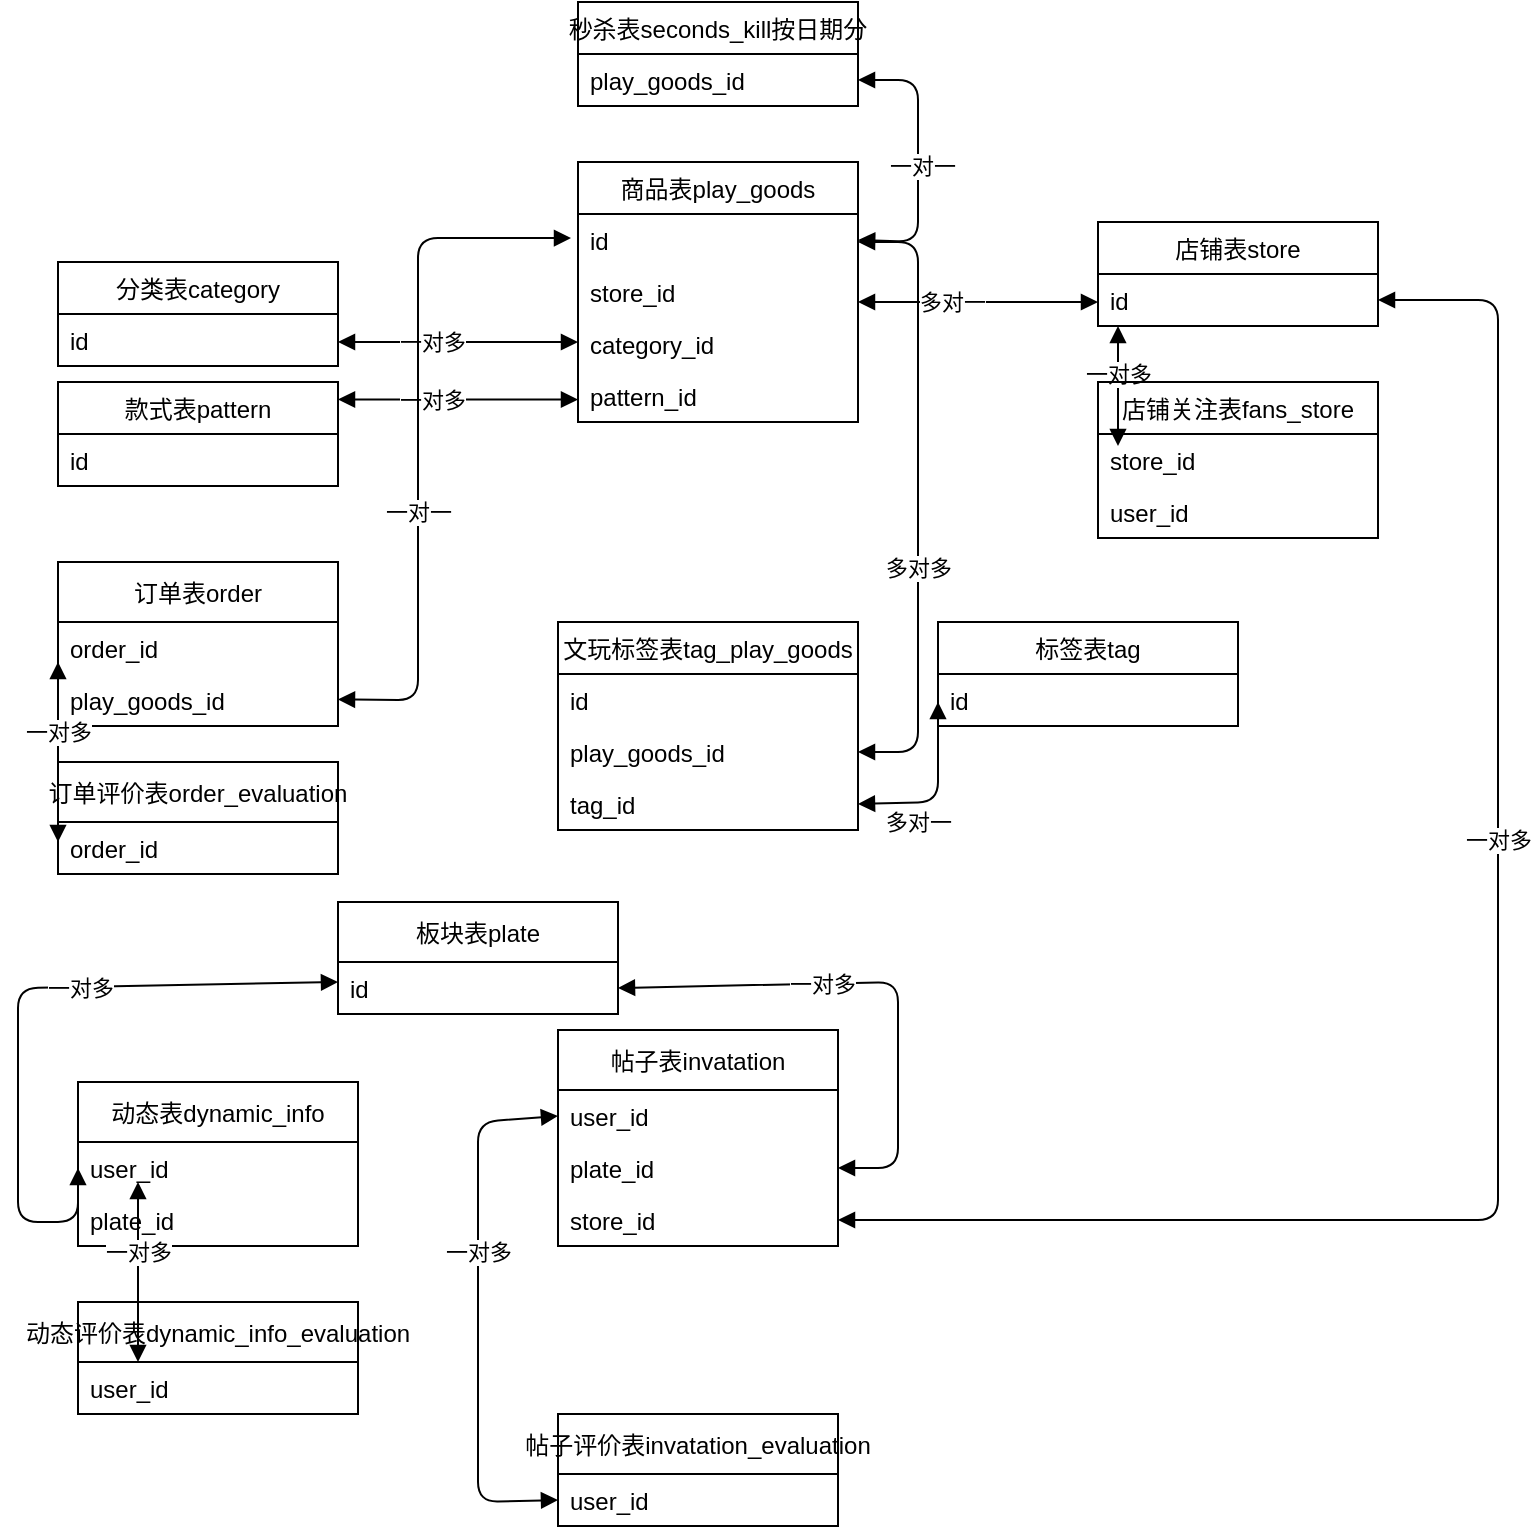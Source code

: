 <mxfile version="13.5.4" type="github"><diagram id="hPTTSsnodHCn2AmJECjU" name="Page-1"><mxGraphModel dx="1446" dy="730" grid="1" gridSize="10" guides="1" tooltips="1" connect="1" arrows="1" fold="1" page="1" pageScale="1" pageWidth="827" pageHeight="1169" math="0" shadow="0"><root><mxCell id="0"/><mxCell id="1" parent="0"/><mxCell id="57iDmKprCQjVH-O4jEp_-1" value="商品表play_goods" style="swimlane;fontStyle=0;childLayout=stackLayout;horizontal=1;startSize=26;fillColor=none;horizontalStack=0;resizeParent=1;resizeParentMax=0;resizeLast=0;collapsible=1;marginBottom=0;" vertex="1" parent="1"><mxGeometry x="290" y="260" width="140" height="130" as="geometry"><mxRectangle x="110" y="250" width="90" height="26" as="alternateBounds"/></mxGeometry></mxCell><mxCell id="57iDmKprCQjVH-O4jEp_-2" value="id" style="text;strokeColor=none;fillColor=none;align=left;verticalAlign=top;spacingLeft=4;spacingRight=4;overflow=hidden;rotatable=0;points=[[0,0.5],[1,0.5]];portConstraint=eastwest;" vertex="1" parent="57iDmKprCQjVH-O4jEp_-1"><mxGeometry y="26" width="140" height="26" as="geometry"/></mxCell><mxCell id="57iDmKprCQjVH-O4jEp_-3" value="store_id" style="text;strokeColor=none;fillColor=none;align=left;verticalAlign=top;spacingLeft=4;spacingRight=4;overflow=hidden;rotatable=0;points=[[0,0.5],[1,0.5]];portConstraint=eastwest;" vertex="1" parent="57iDmKprCQjVH-O4jEp_-1"><mxGeometry y="52" width="140" height="26" as="geometry"/></mxCell><mxCell id="57iDmKprCQjVH-O4jEp_-4" value="category_id" style="text;strokeColor=none;fillColor=none;align=left;verticalAlign=top;spacingLeft=4;spacingRight=4;overflow=hidden;rotatable=0;points=[[0,0.5],[1,0.5]];portConstraint=eastwest;" vertex="1" parent="57iDmKprCQjVH-O4jEp_-1"><mxGeometry y="78" width="140" height="26" as="geometry"/></mxCell><mxCell id="57iDmKprCQjVH-O4jEp_-5" value="pattern_id" style="text;strokeColor=none;fillColor=none;align=left;verticalAlign=top;spacingLeft=4;spacingRight=4;overflow=hidden;rotatable=0;points=[[0,0.5],[1,0.5]];portConstraint=eastwest;" vertex="1" parent="57iDmKprCQjVH-O4jEp_-1"><mxGeometry y="104" width="140" height="26" as="geometry"/></mxCell><mxCell id="57iDmKprCQjVH-O4jEp_-6" value="分类表category" style="swimlane;fontStyle=0;childLayout=stackLayout;horizontal=1;startSize=26;fillColor=none;horizontalStack=0;resizeParent=1;resizeParentMax=0;resizeLast=0;collapsible=1;marginBottom=0;" vertex="1" parent="1"><mxGeometry x="30" y="310" width="140" height="52" as="geometry"><mxRectangle x="30" y="310" width="90" height="26" as="alternateBounds"/></mxGeometry></mxCell><mxCell id="57iDmKprCQjVH-O4jEp_-7" value="id" style="text;strokeColor=none;fillColor=none;align=left;verticalAlign=top;spacingLeft=4;spacingRight=4;overflow=hidden;rotatable=0;points=[[0,0.5],[1,0.5]];portConstraint=eastwest;" vertex="1" parent="57iDmKprCQjVH-O4jEp_-6"><mxGeometry y="26" width="140" height="26" as="geometry"/></mxCell><mxCell id="57iDmKprCQjVH-O4jEp_-8" value="" style="endArrow=block;startArrow=block;endFill=1;startFill=1;html=1;" edge="1" parent="1"><mxGeometry width="160" relative="1" as="geometry"><mxPoint x="170" y="350" as="sourcePoint"/><mxPoint x="290" y="350" as="targetPoint"/></mxGeometry></mxCell><mxCell id="57iDmKprCQjVH-O4jEp_-9" value="一对多" style="edgeLabel;html=1;align=center;verticalAlign=middle;resizable=0;points=[];" vertex="1" connectable="0" parent="57iDmKprCQjVH-O4jEp_-8"><mxGeometry x="-0.225" relative="1" as="geometry"><mxPoint as="offset"/></mxGeometry></mxCell><mxCell id="57iDmKprCQjVH-O4jEp_-10" value="" style="endArrow=block;startArrow=block;endFill=1;startFill=1;html=1;" edge="1" parent="1"><mxGeometry width="160" relative="1" as="geometry"><mxPoint x="430" y="330" as="sourcePoint"/><mxPoint x="550" y="330" as="targetPoint"/></mxGeometry></mxCell><mxCell id="57iDmKprCQjVH-O4jEp_-11" value="多对一" style="edgeLabel;html=1;align=center;verticalAlign=middle;resizable=0;points=[];" vertex="1" connectable="0" parent="57iDmKprCQjVH-O4jEp_-10"><mxGeometry x="-0.225" relative="1" as="geometry"><mxPoint as="offset"/></mxGeometry></mxCell><mxCell id="57iDmKprCQjVH-O4jEp_-12" value="" style="endArrow=block;startArrow=block;endFill=1;startFill=1;html=1;" edge="1" parent="1"><mxGeometry width="160" relative="1" as="geometry"><mxPoint x="560" y="342" as="sourcePoint"/><mxPoint x="560" y="402" as="targetPoint"/></mxGeometry></mxCell><mxCell id="57iDmKprCQjVH-O4jEp_-13" value="一对多" style="edgeLabel;html=1;align=center;verticalAlign=middle;resizable=0;points=[];" vertex="1" connectable="0" parent="57iDmKprCQjVH-O4jEp_-12"><mxGeometry x="-0.225" relative="1" as="geometry"><mxPoint as="offset"/></mxGeometry></mxCell><mxCell id="57iDmKprCQjVH-O4jEp_-14" value="" style="endArrow=block;startArrow=block;endFill=1;startFill=1;html=1;" edge="1" parent="1"><mxGeometry width="160" relative="1" as="geometry"><mxPoint x="170" y="378.75" as="sourcePoint"/><mxPoint x="290" y="378.75" as="targetPoint"/></mxGeometry></mxCell><mxCell id="57iDmKprCQjVH-O4jEp_-15" value="一对多" style="edgeLabel;html=1;align=center;verticalAlign=middle;resizable=0;points=[];" vertex="1" connectable="0" parent="57iDmKprCQjVH-O4jEp_-14"><mxGeometry x="-0.225" relative="1" as="geometry"><mxPoint as="offset"/></mxGeometry></mxCell><mxCell id="57iDmKprCQjVH-O4jEp_-16" value="款式表pattern" style="swimlane;fontStyle=0;childLayout=stackLayout;horizontal=1;startSize=26;fillColor=none;horizontalStack=0;resizeParent=1;resizeParentMax=0;resizeLast=0;collapsible=1;marginBottom=0;" vertex="1" parent="1"><mxGeometry x="30" y="370" width="140" height="52" as="geometry"><mxRectangle x="30" y="310" width="90" height="26" as="alternateBounds"/></mxGeometry></mxCell><mxCell id="57iDmKprCQjVH-O4jEp_-17" value="id" style="text;strokeColor=none;fillColor=none;align=left;verticalAlign=top;spacingLeft=4;spacingRight=4;overflow=hidden;rotatable=0;points=[[0,0.5],[1,0.5]];portConstraint=eastwest;" vertex="1" parent="57iDmKprCQjVH-O4jEp_-16"><mxGeometry y="26" width="140" height="26" as="geometry"/></mxCell><mxCell id="57iDmKprCQjVH-O4jEp_-18" value="文玩标签表tag_play_goods" style="swimlane;fontStyle=0;childLayout=stackLayout;horizontal=1;startSize=26;fillColor=none;horizontalStack=0;resizeParent=1;resizeParentMax=0;resizeLast=0;collapsible=1;marginBottom=0;" vertex="1" parent="1"><mxGeometry x="280" y="490" width="150" height="104" as="geometry"><mxRectangle x="30" y="310" width="90" height="26" as="alternateBounds"/></mxGeometry></mxCell><mxCell id="57iDmKprCQjVH-O4jEp_-19" value="" style="endArrow=block;startArrow=block;endFill=1;startFill=1;html=1;exitX=1;exitY=0.5;exitDx=0;exitDy=0;" edge="1" parent="57iDmKprCQjVH-O4jEp_-18" source="57iDmKprCQjVH-O4jEp_-24"><mxGeometry width="160" relative="1" as="geometry"><mxPoint x="50" y="38.75" as="sourcePoint"/><mxPoint x="150" y="-190" as="targetPoint"/><Array as="points"><mxPoint x="180" y="65"/><mxPoint x="180" y="-190"/></Array></mxGeometry></mxCell><mxCell id="57iDmKprCQjVH-O4jEp_-20" value="多对多" style="edgeLabel;html=1;align=center;verticalAlign=middle;resizable=0;points=[];" vertex="1" connectable="0" parent="57iDmKprCQjVH-O4jEp_-19"><mxGeometry x="-0.225" relative="1" as="geometry"><mxPoint as="offset"/></mxGeometry></mxCell><mxCell id="57iDmKprCQjVH-O4jEp_-21" value="" style="endArrow=block;startArrow=block;endFill=1;startFill=1;html=1;entryX=-0.025;entryY=0.462;entryDx=0;entryDy=0;entryPerimeter=0;" edge="1" parent="57iDmKprCQjVH-O4jEp_-18" target="57iDmKprCQjVH-O4jEp_-2"><mxGeometry width="160" relative="1" as="geometry"><mxPoint x="-110" y="38.75" as="sourcePoint"/><mxPoint x="-70" y="-190" as="targetPoint"/><Array as="points"><mxPoint x="-70" y="39"/><mxPoint x="-70" y="-192"/></Array></mxGeometry></mxCell><mxCell id="57iDmKprCQjVH-O4jEp_-22" value="一对一" style="edgeLabel;html=1;align=center;verticalAlign=middle;resizable=0;points=[];" vertex="1" connectable="0" parent="57iDmKprCQjVH-O4jEp_-21"><mxGeometry x="-0.225" relative="1" as="geometry"><mxPoint as="offset"/></mxGeometry></mxCell><mxCell id="57iDmKprCQjVH-O4jEp_-23" value="id" style="text;strokeColor=none;fillColor=none;align=left;verticalAlign=top;spacingLeft=4;spacingRight=4;overflow=hidden;rotatable=0;points=[[0,0.5],[1,0.5]];portConstraint=eastwest;" vertex="1" parent="57iDmKprCQjVH-O4jEp_-18"><mxGeometry y="26" width="150" height="26" as="geometry"/></mxCell><mxCell id="57iDmKprCQjVH-O4jEp_-24" value="play_goods_id" style="text;strokeColor=none;fillColor=none;align=left;verticalAlign=top;spacingLeft=4;spacingRight=4;overflow=hidden;rotatable=0;points=[[0,0.5],[1,0.5]];portConstraint=eastwest;" vertex="1" parent="57iDmKprCQjVH-O4jEp_-18"><mxGeometry y="52" width="150" height="26" as="geometry"/></mxCell><mxCell id="57iDmKprCQjVH-O4jEp_-25" value="tag_id" style="text;strokeColor=none;fillColor=none;align=left;verticalAlign=top;spacingLeft=4;spacingRight=4;overflow=hidden;rotatable=0;points=[[0,0.5],[1,0.5]];portConstraint=eastwest;" vertex="1" parent="57iDmKprCQjVH-O4jEp_-18"><mxGeometry y="78" width="150" height="26" as="geometry"/></mxCell><mxCell id="57iDmKprCQjVH-O4jEp_-26" value="标签表tag" style="swimlane;fontStyle=0;childLayout=stackLayout;horizontal=1;startSize=26;fillColor=none;horizontalStack=0;resizeParent=1;resizeParentMax=0;resizeLast=0;collapsible=1;marginBottom=0;" vertex="1" parent="1"><mxGeometry x="470" y="490" width="150" height="52" as="geometry"><mxRectangle x="30" y="310" width="90" height="26" as="alternateBounds"/></mxGeometry></mxCell><mxCell id="57iDmKprCQjVH-O4jEp_-27" value="id" style="text;strokeColor=none;fillColor=none;align=left;verticalAlign=top;spacingLeft=4;spacingRight=4;overflow=hidden;rotatable=0;points=[[0,0.5],[1,0.5]];portConstraint=eastwest;" vertex="1" parent="57iDmKprCQjVH-O4jEp_-26"><mxGeometry y="26" width="150" height="26" as="geometry"/></mxCell><mxCell id="57iDmKprCQjVH-O4jEp_-28" value="" style="endArrow=block;startArrow=block;endFill=1;startFill=1;html=1;exitX=1;exitY=0.5;exitDx=0;exitDy=0;" edge="1" parent="57iDmKprCQjVH-O4jEp_-26" source="57iDmKprCQjVH-O4jEp_-25"><mxGeometry width="160" relative="1" as="geometry"><mxPoint x="-20" y="90" as="sourcePoint"/><mxPoint y="40" as="targetPoint"/><Array as="points"><mxPoint y="90"/></Array></mxGeometry></mxCell><mxCell id="57iDmKprCQjVH-O4jEp_-29" value="多对一" style="edgeLabel;html=1;align=center;verticalAlign=middle;resizable=0;points=[];" vertex="1" connectable="0" parent="57iDmKprCQjVH-O4jEp_-28"><mxGeometry x="-0.225" relative="1" as="geometry"><mxPoint x="-4.99" y="9.87" as="offset"/></mxGeometry></mxCell><mxCell id="57iDmKprCQjVH-O4jEp_-30" value="店铺表store" style="swimlane;fontStyle=0;childLayout=stackLayout;horizontal=1;startSize=26;fillColor=none;horizontalStack=0;resizeParent=1;resizeParentMax=0;resizeLast=0;collapsible=1;marginBottom=0;" vertex="1" parent="1"><mxGeometry x="550" y="290" width="140" height="52" as="geometry"><mxRectangle x="414" y="250" width="90" height="110" as="alternateBounds"/></mxGeometry></mxCell><mxCell id="57iDmKprCQjVH-O4jEp_-31" value="id" style="text;strokeColor=none;fillColor=none;align=left;verticalAlign=top;spacingLeft=4;spacingRight=4;overflow=hidden;rotatable=0;points=[[0,0.5],[1,0.5]];portConstraint=eastwest;" vertex="1" parent="57iDmKprCQjVH-O4jEp_-30"><mxGeometry y="26" width="140" height="26" as="geometry"/></mxCell><mxCell id="57iDmKprCQjVH-O4jEp_-32" value="店铺关注表fans_store" style="swimlane;fontStyle=0;childLayout=stackLayout;horizontal=1;startSize=26;fillColor=none;horizontalStack=0;resizeParent=1;resizeParentMax=0;resizeLast=0;collapsible=1;marginBottom=0;" vertex="1" parent="1"><mxGeometry x="550" y="370" width="140" height="78" as="geometry"><mxRectangle x="110" y="440" width="90" height="26" as="alternateBounds"/></mxGeometry></mxCell><mxCell id="57iDmKprCQjVH-O4jEp_-33" value="store_id" style="text;strokeColor=none;fillColor=none;align=left;verticalAlign=top;spacingLeft=4;spacingRight=4;overflow=hidden;rotatable=0;points=[[0,0.5],[1,0.5]];portConstraint=eastwest;" vertex="1" parent="57iDmKprCQjVH-O4jEp_-32"><mxGeometry y="26" width="140" height="26" as="geometry"/></mxCell><mxCell id="57iDmKprCQjVH-O4jEp_-34" value="user_id" style="text;strokeColor=none;fillColor=none;align=left;verticalAlign=top;spacingLeft=4;spacingRight=4;overflow=hidden;rotatable=0;points=[[0,0.5],[1,0.5]];portConstraint=eastwest;" vertex="1" parent="57iDmKprCQjVH-O4jEp_-32"><mxGeometry y="52" width="140" height="26" as="geometry"/></mxCell><mxCell id="57iDmKprCQjVH-O4jEp_-37" value="" style="endArrow=block;startArrow=block;endFill=1;startFill=1;html=1;exitX=1;exitY=0.5;exitDx=0;exitDy=0;entryX=1;entryY=0.5;entryDx=0;entryDy=0;" edge="1" parent="1" source="57iDmKprCQjVH-O4jEp_-2" target="57iDmKprCQjVH-O4jEp_-36"><mxGeometry width="160" relative="1" as="geometry"><mxPoint x="450" y="395" as="sourcePoint"/><mxPoint x="450" y="140" as="targetPoint"/><Array as="points"><mxPoint x="460" y="300"/><mxPoint x="460" y="219"/></Array></mxGeometry></mxCell><mxCell id="57iDmKprCQjVH-O4jEp_-38" value="一对一" style="edgeLabel;html=1;align=center;verticalAlign=middle;resizable=0;points=[];" vertex="1" connectable="0" parent="57iDmKprCQjVH-O4jEp_-37"><mxGeometry x="-0.035" y="-2" relative="1" as="geometry"><mxPoint as="offset"/></mxGeometry></mxCell><mxCell id="57iDmKprCQjVH-O4jEp_-39" value="订单表order" style="swimlane;fontStyle=0;childLayout=stackLayout;horizontal=1;startSize=30;fillColor=none;horizontalStack=0;resizeParent=1;resizeParentMax=0;resizeLast=0;collapsible=1;marginBottom=0;" vertex="1" parent="1"><mxGeometry x="30" y="460" width="140" height="82" as="geometry"><mxRectangle x="30" y="310" width="90" height="26" as="alternateBounds"/></mxGeometry></mxCell><mxCell id="57iDmKprCQjVH-O4jEp_-40" value="order_id" style="text;strokeColor=none;fillColor=none;align=left;verticalAlign=top;spacingLeft=4;spacingRight=4;overflow=hidden;rotatable=0;points=[[0,0.5],[1,0.5]];portConstraint=eastwest;" vertex="1" parent="57iDmKprCQjVH-O4jEp_-39"><mxGeometry y="30" width="140" height="26" as="geometry"/></mxCell><mxCell id="57iDmKprCQjVH-O4jEp_-41" value="" style="endArrow=block;startArrow=block;endFill=1;startFill=1;html=1;entryX=0;entryY=0.385;entryDx=0;entryDy=0;entryPerimeter=0;" edge="1" parent="57iDmKprCQjVH-O4jEp_-39" target="57iDmKprCQjVH-O4jEp_-45"><mxGeometry width="160" relative="1" as="geometry"><mxPoint y="50" as="sourcePoint"/><mxPoint x="-120" y="50" as="targetPoint"/></mxGeometry></mxCell><mxCell id="57iDmKprCQjVH-O4jEp_-42" value="一对多" style="edgeLabel;html=1;align=center;verticalAlign=middle;resizable=0;points=[];" vertex="1" connectable="0" parent="57iDmKprCQjVH-O4jEp_-41"><mxGeometry x="-0.225" relative="1" as="geometry"><mxPoint as="offset"/></mxGeometry></mxCell><mxCell id="57iDmKprCQjVH-O4jEp_-43" value="play_goods_id" style="text;strokeColor=none;fillColor=none;align=left;verticalAlign=top;spacingLeft=4;spacingRight=4;overflow=hidden;rotatable=0;points=[[0,0.5],[1,0.5]];portConstraint=eastwest;" vertex="1" parent="57iDmKprCQjVH-O4jEp_-39"><mxGeometry y="56" width="140" height="26" as="geometry"/></mxCell><mxCell id="57iDmKprCQjVH-O4jEp_-44" value="订单评价表order_evaluation" style="swimlane;fontStyle=0;childLayout=stackLayout;horizontal=1;startSize=30;fillColor=none;horizontalStack=0;resizeParent=1;resizeParentMax=0;resizeLast=0;collapsible=1;marginBottom=0;" vertex="1" parent="1"><mxGeometry x="30" y="560" width="140" height="56" as="geometry"><mxRectangle x="30" y="310" width="90" height="26" as="alternateBounds"/></mxGeometry></mxCell><mxCell id="57iDmKprCQjVH-O4jEp_-45" value="order_id" style="text;strokeColor=none;fillColor=none;align=left;verticalAlign=top;spacingLeft=4;spacingRight=4;overflow=hidden;rotatable=0;points=[[0,0.5],[1,0.5]];portConstraint=eastwest;" vertex="1" parent="57iDmKprCQjVH-O4jEp_-44"><mxGeometry y="30" width="140" height="26" as="geometry"/></mxCell><mxCell id="57iDmKprCQjVH-O4jEp_-46" value="动态评价表dynamic_info_evaluation" style="swimlane;fontStyle=0;childLayout=stackLayout;horizontal=1;startSize=30;fillColor=none;horizontalStack=0;resizeParent=1;resizeParentMax=0;resizeLast=0;collapsible=1;marginBottom=0;" vertex="1" parent="1"><mxGeometry x="40" y="830" width="140" height="56" as="geometry"><mxRectangle x="30" y="310" width="90" height="26" as="alternateBounds"/></mxGeometry></mxCell><mxCell id="57iDmKprCQjVH-O4jEp_-47" value="user_id" style="text;strokeColor=none;fillColor=none;align=left;verticalAlign=top;spacingLeft=4;spacingRight=4;overflow=hidden;rotatable=0;points=[[0,0.5],[1,0.5]];portConstraint=eastwest;" vertex="1" parent="57iDmKprCQjVH-O4jEp_-46"><mxGeometry y="30" width="140" height="26" as="geometry"/></mxCell><mxCell id="57iDmKprCQjVH-O4jEp_-49" value="动态表dynamic_info" style="swimlane;fontStyle=0;childLayout=stackLayout;horizontal=1;startSize=30;fillColor=none;horizontalStack=0;resizeParent=1;resizeParentMax=0;resizeLast=0;collapsible=1;marginBottom=0;" vertex="1" parent="1"><mxGeometry x="40" y="720" width="140" height="82" as="geometry"><mxRectangle x="30" y="310" width="90" height="26" as="alternateBounds"/></mxGeometry></mxCell><mxCell id="57iDmKprCQjVH-O4jEp_-50" value="user_id" style="text;strokeColor=none;fillColor=none;align=left;verticalAlign=top;spacingLeft=4;spacingRight=4;overflow=hidden;rotatable=0;points=[[0,0.5],[1,0.5]];portConstraint=eastwest;" vertex="1" parent="57iDmKprCQjVH-O4jEp_-49"><mxGeometry y="30" width="140" height="26" as="geometry"/></mxCell><mxCell id="57iDmKprCQjVH-O4jEp_-51" value="plate_id" style="text;strokeColor=none;fillColor=none;align=left;verticalAlign=top;spacingLeft=4;spacingRight=4;overflow=hidden;rotatable=0;points=[[0,0.5],[1,0.5]];portConstraint=eastwest;" vertex="1" parent="57iDmKprCQjVH-O4jEp_-49"><mxGeometry y="56" width="140" height="26" as="geometry"/></mxCell><mxCell id="57iDmKprCQjVH-O4jEp_-52" value="" style="endArrow=block;startArrow=block;endFill=1;startFill=1;html=1;entryX=0;entryY=0.385;entryDx=0;entryDy=0;entryPerimeter=0;" edge="1" parent="57iDmKprCQjVH-O4jEp_-49"><mxGeometry width="160" relative="1" as="geometry"><mxPoint x="30" y="50" as="sourcePoint"/><mxPoint x="30" y="140.01" as="targetPoint"/></mxGeometry></mxCell><mxCell id="57iDmKprCQjVH-O4jEp_-53" value="一对多" style="edgeLabel;html=1;align=center;verticalAlign=middle;resizable=0;points=[];" vertex="1" connectable="0" parent="57iDmKprCQjVH-O4jEp_-52"><mxGeometry x="-0.225" relative="1" as="geometry"><mxPoint as="offset"/></mxGeometry></mxCell><mxCell id="57iDmKprCQjVH-O4jEp_-56" value="帖子表invatation" style="swimlane;fontStyle=0;childLayout=stackLayout;horizontal=1;startSize=30;fillColor=none;horizontalStack=0;resizeParent=1;resizeParentMax=0;resizeLast=0;collapsible=1;marginBottom=0;" vertex="1" parent="1"><mxGeometry x="280" y="694" width="140" height="108" as="geometry"><mxRectangle x="30" y="310" width="90" height="26" as="alternateBounds"/></mxGeometry></mxCell><mxCell id="57iDmKprCQjVH-O4jEp_-57" value="user_id" style="text;strokeColor=none;fillColor=none;align=left;verticalAlign=top;spacingLeft=4;spacingRight=4;overflow=hidden;rotatable=0;points=[[0,0.5],[1,0.5]];portConstraint=eastwest;" vertex="1" parent="57iDmKprCQjVH-O4jEp_-56"><mxGeometry y="30" width="140" height="26" as="geometry"/></mxCell><mxCell id="57iDmKprCQjVH-O4jEp_-58" value="plate_id" style="text;strokeColor=none;fillColor=none;align=left;verticalAlign=top;spacingLeft=4;spacingRight=4;overflow=hidden;rotatable=0;points=[[0,0.5],[1,0.5]];portConstraint=eastwest;" vertex="1" parent="57iDmKprCQjVH-O4jEp_-56"><mxGeometry y="56" width="140" height="26" as="geometry"/></mxCell><mxCell id="57iDmKprCQjVH-O4jEp_-61" value="store_id" style="text;strokeColor=none;fillColor=none;align=left;verticalAlign=top;spacingLeft=4;spacingRight=4;overflow=hidden;rotatable=0;points=[[0,0.5],[1,0.5]];portConstraint=eastwest;" vertex="1" parent="57iDmKprCQjVH-O4jEp_-56"><mxGeometry y="82" width="140" height="26" as="geometry"/></mxCell><mxCell id="57iDmKprCQjVH-O4jEp_-54" value="帖子评价表invatation_evaluation" style="swimlane;fontStyle=0;childLayout=stackLayout;horizontal=1;startSize=30;fillColor=none;horizontalStack=0;resizeParent=1;resizeParentMax=0;resizeLast=0;collapsible=1;marginBottom=0;" vertex="1" parent="1"><mxGeometry x="280" y="886" width="140" height="56" as="geometry"><mxRectangle x="30" y="310" width="90" height="26" as="alternateBounds"/></mxGeometry></mxCell><mxCell id="57iDmKprCQjVH-O4jEp_-55" value="user_id" style="text;strokeColor=none;fillColor=none;align=left;verticalAlign=top;spacingLeft=4;spacingRight=4;overflow=hidden;rotatable=0;points=[[0,0.5],[1,0.5]];portConstraint=eastwest;" vertex="1" parent="57iDmKprCQjVH-O4jEp_-54"><mxGeometry y="30" width="140" height="26" as="geometry"/></mxCell><mxCell id="57iDmKprCQjVH-O4jEp_-59" value="" style="endArrow=block;startArrow=block;endFill=1;startFill=1;html=1;entryX=0;entryY=0.5;entryDx=0;entryDy=0;exitX=0;exitY=0.5;exitDx=0;exitDy=0;" edge="1" parent="1" source="57iDmKprCQjVH-O4jEp_-57" target="57iDmKprCQjVH-O4jEp_-55"><mxGeometry width="160" relative="1" as="geometry"><mxPoint x="240" y="740" as="sourcePoint"/><mxPoint x="240" y="836.01" as="targetPoint"/><Array as="points"><mxPoint x="240" y="740"/><mxPoint x="240" y="930"/></Array></mxGeometry></mxCell><mxCell id="57iDmKprCQjVH-O4jEp_-60" value="一对多" style="edgeLabel;html=1;align=center;verticalAlign=middle;resizable=0;points=[];" vertex="1" connectable="0" parent="57iDmKprCQjVH-O4jEp_-59"><mxGeometry x="-0.225" relative="1" as="geometry"><mxPoint as="offset"/></mxGeometry></mxCell><mxCell id="57iDmKprCQjVH-O4jEp_-64" value="" style="endArrow=block;startArrow=block;endFill=1;startFill=1;html=1;entryX=1;entryY=0.5;entryDx=0;entryDy=0;exitX=1;exitY=0.5;exitDx=0;exitDy=0;" edge="1" parent="1" source="57iDmKprCQjVH-O4jEp_-31" target="57iDmKprCQjVH-O4jEp_-61"><mxGeometry width="160" relative="1" as="geometry"><mxPoint x="680" y="651.5" as="sourcePoint"/><mxPoint x="680" y="843.5" as="targetPoint"/><Array as="points"><mxPoint x="750" y="329"/><mxPoint x="750" y="789"/></Array></mxGeometry></mxCell><mxCell id="57iDmKprCQjVH-O4jEp_-65" value="一对多" style="edgeLabel;html=1;align=center;verticalAlign=middle;resizable=0;points=[];" vertex="1" connectable="0" parent="57iDmKprCQjVH-O4jEp_-64"><mxGeometry x="-0.225" relative="1" as="geometry"><mxPoint as="offset"/></mxGeometry></mxCell><mxCell id="57iDmKprCQjVH-O4jEp_-66" value="板块表plate" style="swimlane;fontStyle=0;childLayout=stackLayout;horizontal=1;startSize=30;fillColor=none;horizontalStack=0;resizeParent=1;resizeParentMax=0;resizeLast=0;collapsible=1;marginBottom=0;" vertex="1" parent="1"><mxGeometry x="170" y="630" width="140" height="56" as="geometry"><mxRectangle x="30" y="310" width="90" height="26" as="alternateBounds"/></mxGeometry></mxCell><mxCell id="57iDmKprCQjVH-O4jEp_-67" value="id" style="text;strokeColor=none;fillColor=none;align=left;verticalAlign=top;spacingLeft=4;spacingRight=4;overflow=hidden;rotatable=0;points=[[0,0.5],[1,0.5]];portConstraint=eastwest;" vertex="1" parent="57iDmKprCQjVH-O4jEp_-66"><mxGeometry y="30" width="140" height="26" as="geometry"/></mxCell><mxCell id="57iDmKprCQjVH-O4jEp_-68" value="" style="endArrow=block;startArrow=block;endFill=1;startFill=1;html=1;entryX=1;entryY=0.5;entryDx=0;entryDy=0;exitX=1;exitY=0.5;exitDx=0;exitDy=0;" edge="1" parent="1" source="57iDmKprCQjVH-O4jEp_-67" target="57iDmKprCQjVH-O4jEp_-58"><mxGeometry width="160" relative="1" as="geometry"><mxPoint x="440" y="670" as="sourcePoint"/><mxPoint x="440" y="760.01" as="targetPoint"/><Array as="points"><mxPoint x="450" y="670"/><mxPoint x="450" y="763"/></Array></mxGeometry></mxCell><mxCell id="57iDmKprCQjVH-O4jEp_-69" value="一对多" style="edgeLabel;html=1;align=center;verticalAlign=middle;resizable=0;points=[];" vertex="1" connectable="0" parent="57iDmKprCQjVH-O4jEp_-68"><mxGeometry x="-0.225" relative="1" as="geometry"><mxPoint as="offset"/></mxGeometry></mxCell><mxCell id="57iDmKprCQjVH-O4jEp_-72" value="" style="endArrow=block;startArrow=block;endFill=1;startFill=1;html=1;entryX=0;entryY=0.5;entryDx=0;entryDy=0;exitX=0;exitY=0.5;exitDx=0;exitDy=0;" edge="1" parent="1" target="57iDmKprCQjVH-O4jEp_-50"><mxGeometry width="160" relative="1" as="geometry"><mxPoint x="170" y="670" as="sourcePoint"/><mxPoint x="170" y="862" as="targetPoint"/><Array as="points"><mxPoint x="10" y="673"/><mxPoint x="10" y="790"/><mxPoint x="40" y="790"/></Array></mxGeometry></mxCell><mxCell id="57iDmKprCQjVH-O4jEp_-73" value="一对多" style="edgeLabel;html=1;align=center;verticalAlign=middle;resizable=0;points=[];" vertex="1" connectable="0" parent="57iDmKprCQjVH-O4jEp_-72"><mxGeometry x="-0.225" relative="1" as="geometry"><mxPoint as="offset"/></mxGeometry></mxCell><mxCell id="57iDmKprCQjVH-O4jEp_-35" value="秒杀表seconds_kill按日期分" style="swimlane;fontStyle=0;childLayout=stackLayout;horizontal=1;startSize=26;fillColor=none;horizontalStack=0;resizeParent=1;resizeParentMax=0;resizeLast=0;collapsible=1;marginBottom=0;" vertex="1" parent="1"><mxGeometry x="290" y="180" width="140" height="52" as="geometry"><mxRectangle x="110" y="250" width="90" height="26" as="alternateBounds"/></mxGeometry></mxCell><mxCell id="57iDmKprCQjVH-O4jEp_-36" value="play_goods_id" style="text;strokeColor=none;fillColor=none;align=left;verticalAlign=top;spacingLeft=4;spacingRight=4;overflow=hidden;rotatable=0;points=[[0,0.5],[1,0.5]];portConstraint=eastwest;" vertex="1" parent="57iDmKprCQjVH-O4jEp_-35"><mxGeometry y="26" width="140" height="26" as="geometry"/></mxCell></root></mxGraphModel></diagram></mxfile>